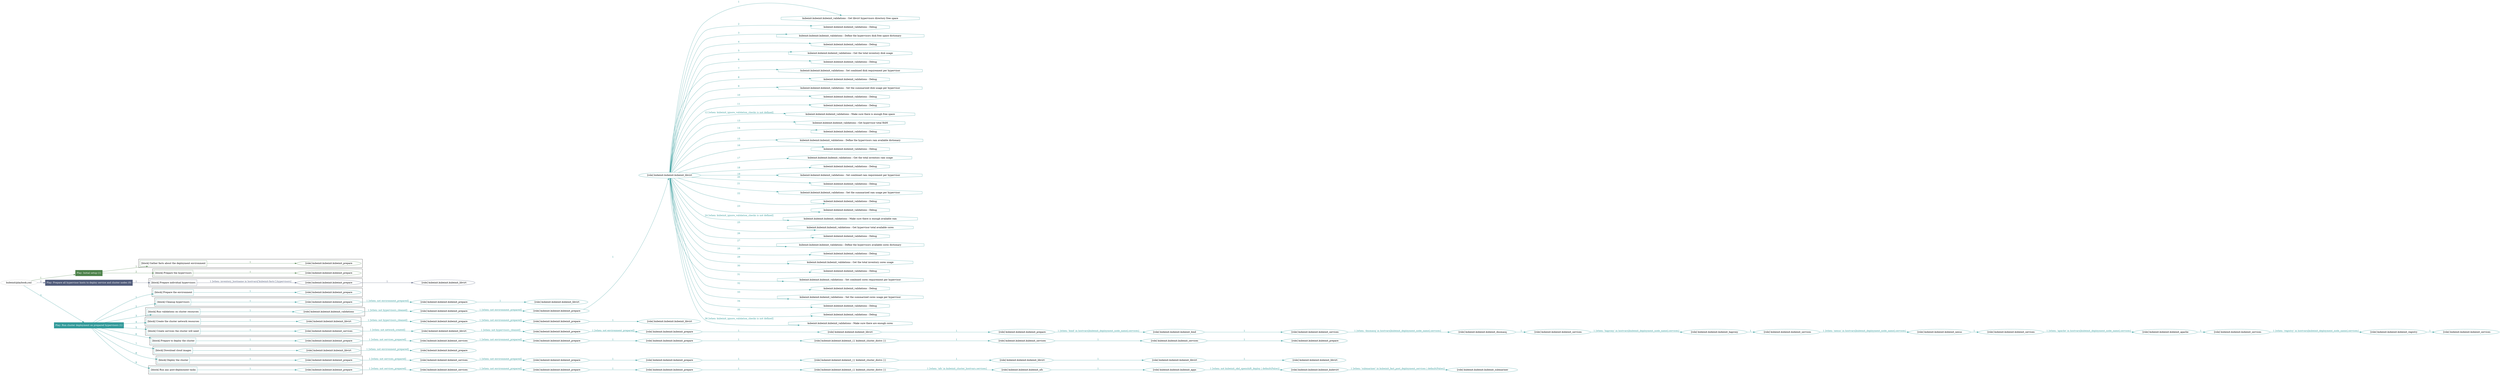 digraph {
	graph [concentrate=true ordering=in rankdir=LR ratio=fill]
	edge [esep=5 sep=10]
	"kubeinit/playbook.yml" [id=root_node style=dotted]
	play_77f5bd05 [label="Play: Initial setup (1)" color="#4d824a" fontcolor="#ffffff" id=play_77f5bd05 shape=box style=filled tooltip=localhost]
	"kubeinit/playbook.yml" -> play_77f5bd05 [label="1 " color="#4d824a" fontcolor="#4d824a" id=edge_f0353975 labeltooltip="1 " tooltip="1 "]
	subgraph "kubeinit.kubeinit.kubeinit_prepare" {
		role_6aea6eba [label="[role] kubeinit.kubeinit.kubeinit_prepare" color="#4d824a" id=role_6aea6eba tooltip="kubeinit.kubeinit.kubeinit_prepare"]
	}
	subgraph "kubeinit.kubeinit.kubeinit_prepare" {
		role_c00b1e5a [label="[role] kubeinit.kubeinit.kubeinit_prepare" color="#4d824a" id=role_c00b1e5a tooltip="kubeinit.kubeinit.kubeinit_prepare"]
	}
	subgraph "Play: Initial setup (1)" {
		play_77f5bd05 -> block_065497d7 [label=1 color="#4d824a" fontcolor="#4d824a" id=edge_07cb1bbf labeltooltip=1 tooltip=1]
		subgraph cluster_block_065497d7 {
			block_065497d7 [label="[block] Gather facts about the deployment environment" color="#4d824a" id=block_065497d7 labeltooltip="Gather facts about the deployment environment" shape=box tooltip="Gather facts about the deployment environment"]
			block_065497d7 -> role_6aea6eba [label="1 " color="#4d824a" fontcolor="#4d824a" id=edge_371a0a28 labeltooltip="1 " tooltip="1 "]
		}
		play_77f5bd05 -> block_846b8a9c [label=2 color="#4d824a" fontcolor="#4d824a" id=edge_04009c69 labeltooltip=2 tooltip=2]
		subgraph cluster_block_846b8a9c {
			block_846b8a9c [label="[block] Prepare the hypervisors" color="#4d824a" id=block_846b8a9c labeltooltip="Prepare the hypervisors" shape=box tooltip="Prepare the hypervisors"]
			block_846b8a9c -> role_c00b1e5a [label="1 " color="#4d824a" fontcolor="#4d824a" id=edge_6fbe90ae labeltooltip="1 " tooltip="1 "]
		}
	}
	play_0a8c2514 [label="Play: Prepare all hypervisor hosts to deploy service and cluster nodes (0)" color="#515c7b" fontcolor="#ffffff" id=play_0a8c2514 shape=box style=filled tooltip="Play: Prepare all hypervisor hosts to deploy service and cluster nodes (0)"]
	"kubeinit/playbook.yml" -> play_0a8c2514 [label="2 " color="#515c7b" fontcolor="#515c7b" id=edge_606328ff labeltooltip="2 " tooltip="2 "]
	subgraph "kubeinit.kubeinit.kubeinit_libvirt" {
		role_225e05bf [label="[role] kubeinit.kubeinit.kubeinit_libvirt" color="#515c7b" id=role_225e05bf tooltip="kubeinit.kubeinit.kubeinit_libvirt"]
	}
	subgraph "kubeinit.kubeinit.kubeinit_prepare" {
		role_60939536 [label="[role] kubeinit.kubeinit.kubeinit_prepare" color="#515c7b" id=role_60939536 tooltip="kubeinit.kubeinit.kubeinit_prepare"]
		role_60939536 -> role_225e05bf [label="1 " color="#515c7b" fontcolor="#515c7b" id=edge_5ce76dcf labeltooltip="1 " tooltip="1 "]
	}
	subgraph "Play: Prepare all hypervisor hosts to deploy service and cluster nodes (0)" {
		play_0a8c2514 -> block_b4f006df [label=1 color="#515c7b" fontcolor="#515c7b" id=edge_7094ac18 labeltooltip=1 tooltip=1]
		subgraph cluster_block_b4f006df {
			block_b4f006df [label="[block] Prepare individual hypervisors" color="#515c7b" id=block_b4f006df labeltooltip="Prepare individual hypervisors" shape=box tooltip="Prepare individual hypervisors"]
			block_b4f006df -> role_60939536 [label="1 [when: inventory_hostname in hostvars['kubeinit-facts'].hypervisors]" color="#515c7b" fontcolor="#515c7b" id=edge_9ee0e72e labeltooltip="1 [when: inventory_hostname in hostvars['kubeinit-facts'].hypervisors]" tooltip="1 [when: inventory_hostname in hostvars['kubeinit-facts'].hypervisors]"]
		}
	}
	play_3ac8636d [label="Play: Run cluster deployment on prepared hypervisors (1)" color="#329a9a" fontcolor="#ffffff" id=play_3ac8636d shape=box style=filled tooltip=localhost]
	"kubeinit/playbook.yml" -> play_3ac8636d [label="3 " color="#329a9a" fontcolor="#329a9a" id=edge_d911972c labeltooltip="3 " tooltip="3 "]
	subgraph "kubeinit.kubeinit.kubeinit_prepare" {
		role_f92de9c8 [label="[role] kubeinit.kubeinit.kubeinit_prepare" color="#329a9a" id=role_f92de9c8 tooltip="kubeinit.kubeinit.kubeinit_prepare"]
	}
	subgraph "kubeinit.kubeinit.kubeinit_libvirt" {
		role_e15fa53b [label="[role] kubeinit.kubeinit.kubeinit_libvirt" color="#329a9a" id=role_e15fa53b tooltip="kubeinit.kubeinit.kubeinit_libvirt"]
	}
	subgraph "kubeinit.kubeinit.kubeinit_prepare" {
		role_bd14774e [label="[role] kubeinit.kubeinit.kubeinit_prepare" color="#329a9a" id=role_bd14774e tooltip="kubeinit.kubeinit.kubeinit_prepare"]
		role_bd14774e -> role_e15fa53b [label="1 " color="#329a9a" fontcolor="#329a9a" id=edge_2f6f5647 labeltooltip="1 " tooltip="1 "]
	}
	subgraph "kubeinit.kubeinit.kubeinit_prepare" {
		role_f20a8e33 [label="[role] kubeinit.kubeinit.kubeinit_prepare" color="#329a9a" id=role_f20a8e33 tooltip="kubeinit.kubeinit.kubeinit_prepare"]
		role_f20a8e33 -> role_bd14774e [label="1 [when: not environment_prepared]" color="#329a9a" fontcolor="#329a9a" id=edge_73793b00 labeltooltip="1 [when: not environment_prepared]" tooltip="1 [when: not environment_prepared]"]
	}
	subgraph "kubeinit.kubeinit.kubeinit_libvirt" {
		role_9cd255d9 [label="[role] kubeinit.kubeinit.kubeinit_libvirt" color="#329a9a" id=role_9cd255d9 tooltip="kubeinit.kubeinit.kubeinit_libvirt"]
		task_e25e20b8 [label="kubeinit.kubeinit.kubeinit_validations : Get libvirt hypervisors directory free space" color="#329a9a" id=task_e25e20b8 shape=octagon tooltip="kubeinit.kubeinit.kubeinit_validations : Get libvirt hypervisors directory free space"]
		role_9cd255d9 -> task_e25e20b8 [label="1 " color="#329a9a" fontcolor="#329a9a" id=edge_ab84d763 labeltooltip="1 " tooltip="1 "]
		task_4521edf7 [label="kubeinit.kubeinit.kubeinit_validations : Debug" color="#329a9a" id=task_4521edf7 shape=octagon tooltip="kubeinit.kubeinit.kubeinit_validations : Debug"]
		role_9cd255d9 -> task_4521edf7 [label="2 " color="#329a9a" fontcolor="#329a9a" id=edge_91f6b0bc labeltooltip="2 " tooltip="2 "]
		task_ae8362e7 [label="kubeinit.kubeinit.kubeinit_validations : Define the hypervisors disk free space dictionary" color="#329a9a" id=task_ae8362e7 shape=octagon tooltip="kubeinit.kubeinit.kubeinit_validations : Define the hypervisors disk free space dictionary"]
		role_9cd255d9 -> task_ae8362e7 [label="3 " color="#329a9a" fontcolor="#329a9a" id=edge_e28f193e labeltooltip="3 " tooltip="3 "]
		task_a0ddb83f [label="kubeinit.kubeinit.kubeinit_validations : Debug" color="#329a9a" id=task_a0ddb83f shape=octagon tooltip="kubeinit.kubeinit.kubeinit_validations : Debug"]
		role_9cd255d9 -> task_a0ddb83f [label="4 " color="#329a9a" fontcolor="#329a9a" id=edge_87a280ad labeltooltip="4 " tooltip="4 "]
		task_092e6244 [label="kubeinit.kubeinit.kubeinit_validations : Get the total inventory disk usage" color="#329a9a" id=task_092e6244 shape=octagon tooltip="kubeinit.kubeinit.kubeinit_validations : Get the total inventory disk usage"]
		role_9cd255d9 -> task_092e6244 [label="5 " color="#329a9a" fontcolor="#329a9a" id=edge_7aaa7d68 labeltooltip="5 " tooltip="5 "]
		task_ddce32d9 [label="kubeinit.kubeinit.kubeinit_validations : Debug" color="#329a9a" id=task_ddce32d9 shape=octagon tooltip="kubeinit.kubeinit.kubeinit_validations : Debug"]
		role_9cd255d9 -> task_ddce32d9 [label="6 " color="#329a9a" fontcolor="#329a9a" id=edge_c769b44c labeltooltip="6 " tooltip="6 "]
		task_23c9ad0a [label="kubeinit.kubeinit.kubeinit_validations : Set combined disk requirement per hypervisor" color="#329a9a" id=task_23c9ad0a shape=octagon tooltip="kubeinit.kubeinit.kubeinit_validations : Set combined disk requirement per hypervisor"]
		role_9cd255d9 -> task_23c9ad0a [label="7 " color="#329a9a" fontcolor="#329a9a" id=edge_092dc824 labeltooltip="7 " tooltip="7 "]
		task_e60bbcb4 [label="kubeinit.kubeinit.kubeinit_validations : Debug" color="#329a9a" id=task_e60bbcb4 shape=octagon tooltip="kubeinit.kubeinit.kubeinit_validations : Debug"]
		role_9cd255d9 -> task_e60bbcb4 [label="8 " color="#329a9a" fontcolor="#329a9a" id=edge_82dee23b labeltooltip="8 " tooltip="8 "]
		task_57f70cdd [label="kubeinit.kubeinit.kubeinit_validations : Set the summarized disk usage per hypervisor" color="#329a9a" id=task_57f70cdd shape=octagon tooltip="kubeinit.kubeinit.kubeinit_validations : Set the summarized disk usage per hypervisor"]
		role_9cd255d9 -> task_57f70cdd [label="9 " color="#329a9a" fontcolor="#329a9a" id=edge_bcef562f labeltooltip="9 " tooltip="9 "]
		task_2b304df2 [label="kubeinit.kubeinit.kubeinit_validations : Debug" color="#329a9a" id=task_2b304df2 shape=octagon tooltip="kubeinit.kubeinit.kubeinit_validations : Debug"]
		role_9cd255d9 -> task_2b304df2 [label="10 " color="#329a9a" fontcolor="#329a9a" id=edge_b196e59d labeltooltip="10 " tooltip="10 "]
		task_7768b9d7 [label="kubeinit.kubeinit.kubeinit_validations : Debug" color="#329a9a" id=task_7768b9d7 shape=octagon tooltip="kubeinit.kubeinit.kubeinit_validations : Debug"]
		role_9cd255d9 -> task_7768b9d7 [label="11 " color="#329a9a" fontcolor="#329a9a" id=edge_0f963a73 labeltooltip="11 " tooltip="11 "]
		task_85d2e480 [label="kubeinit.kubeinit.kubeinit_validations : Make sure there is enough free space" color="#329a9a" id=task_85d2e480 shape=octagon tooltip="kubeinit.kubeinit.kubeinit_validations : Make sure there is enough free space"]
		role_9cd255d9 -> task_85d2e480 [label="12 [when: kubeinit_ignore_validation_checks is not defined]" color="#329a9a" fontcolor="#329a9a" id=edge_db9ba904 labeltooltip="12 [when: kubeinit_ignore_validation_checks is not defined]" tooltip="12 [when: kubeinit_ignore_validation_checks is not defined]"]
		task_28585a56 [label="kubeinit.kubeinit.kubeinit_validations : Get hypervisor total RAM" color="#329a9a" id=task_28585a56 shape=octagon tooltip="kubeinit.kubeinit.kubeinit_validations : Get hypervisor total RAM"]
		role_9cd255d9 -> task_28585a56 [label="13 " color="#329a9a" fontcolor="#329a9a" id=edge_b5d6a6e2 labeltooltip="13 " tooltip="13 "]
		task_c5b93e7f [label="kubeinit.kubeinit.kubeinit_validations : Debug" color="#329a9a" id=task_c5b93e7f shape=octagon tooltip="kubeinit.kubeinit.kubeinit_validations : Debug"]
		role_9cd255d9 -> task_c5b93e7f [label="14 " color="#329a9a" fontcolor="#329a9a" id=edge_33e6cb7d labeltooltip="14 " tooltip="14 "]
		task_b16a2bb5 [label="kubeinit.kubeinit.kubeinit_validations : Define the hypervisors ram available dictionary" color="#329a9a" id=task_b16a2bb5 shape=octagon tooltip="kubeinit.kubeinit.kubeinit_validations : Define the hypervisors ram available dictionary"]
		role_9cd255d9 -> task_b16a2bb5 [label="15 " color="#329a9a" fontcolor="#329a9a" id=edge_9655011e labeltooltip="15 " tooltip="15 "]
		task_838dafd1 [label="kubeinit.kubeinit.kubeinit_validations : Debug" color="#329a9a" id=task_838dafd1 shape=octagon tooltip="kubeinit.kubeinit.kubeinit_validations : Debug"]
		role_9cd255d9 -> task_838dafd1 [label="16 " color="#329a9a" fontcolor="#329a9a" id=edge_cdf66e5d labeltooltip="16 " tooltip="16 "]
		task_efa72e21 [label="kubeinit.kubeinit.kubeinit_validations : Get the total inventory ram usage" color="#329a9a" id=task_efa72e21 shape=octagon tooltip="kubeinit.kubeinit.kubeinit_validations : Get the total inventory ram usage"]
		role_9cd255d9 -> task_efa72e21 [label="17 " color="#329a9a" fontcolor="#329a9a" id=edge_b64243cb labeltooltip="17 " tooltip="17 "]
		task_aa01be96 [label="kubeinit.kubeinit.kubeinit_validations : Debug" color="#329a9a" id=task_aa01be96 shape=octagon tooltip="kubeinit.kubeinit.kubeinit_validations : Debug"]
		role_9cd255d9 -> task_aa01be96 [label="18 " color="#329a9a" fontcolor="#329a9a" id=edge_53fa7c35 labeltooltip="18 " tooltip="18 "]
		task_213f9871 [label="kubeinit.kubeinit.kubeinit_validations : Set combined ram requirement per hypervisor" color="#329a9a" id=task_213f9871 shape=octagon tooltip="kubeinit.kubeinit.kubeinit_validations : Set combined ram requirement per hypervisor"]
		role_9cd255d9 -> task_213f9871 [label="19 " color="#329a9a" fontcolor="#329a9a" id=edge_a0a062a0 labeltooltip="19 " tooltip="19 "]
		task_39f8b195 [label="kubeinit.kubeinit.kubeinit_validations : Debug" color="#329a9a" id=task_39f8b195 shape=octagon tooltip="kubeinit.kubeinit.kubeinit_validations : Debug"]
		role_9cd255d9 -> task_39f8b195 [label="20 " color="#329a9a" fontcolor="#329a9a" id=edge_5c0371af labeltooltip="20 " tooltip="20 "]
		task_41fc552c [label="kubeinit.kubeinit.kubeinit_validations : Set the summarized ram usage per hypervisor" color="#329a9a" id=task_41fc552c shape=octagon tooltip="kubeinit.kubeinit.kubeinit_validations : Set the summarized ram usage per hypervisor"]
		role_9cd255d9 -> task_41fc552c [label="21 " color="#329a9a" fontcolor="#329a9a" id=edge_f369a824 labeltooltip="21 " tooltip="21 "]
		task_786eec83 [label="kubeinit.kubeinit.kubeinit_validations : Debug" color="#329a9a" id=task_786eec83 shape=octagon tooltip="kubeinit.kubeinit.kubeinit_validations : Debug"]
		role_9cd255d9 -> task_786eec83 [label="22 " color="#329a9a" fontcolor="#329a9a" id=edge_150df9ef labeltooltip="22 " tooltip="22 "]
		task_5c9b482a [label="kubeinit.kubeinit.kubeinit_validations : Debug" color="#329a9a" id=task_5c9b482a shape=octagon tooltip="kubeinit.kubeinit.kubeinit_validations : Debug"]
		role_9cd255d9 -> task_5c9b482a [label="23 " color="#329a9a" fontcolor="#329a9a" id=edge_38f532d8 labeltooltip="23 " tooltip="23 "]
		task_ae5a1747 [label="kubeinit.kubeinit.kubeinit_validations : Make sure there is enough available ram" color="#329a9a" id=task_ae5a1747 shape=octagon tooltip="kubeinit.kubeinit.kubeinit_validations : Make sure there is enough available ram"]
		role_9cd255d9 -> task_ae5a1747 [label="24 [when: kubeinit_ignore_validation_checks is not defined]" color="#329a9a" fontcolor="#329a9a" id=edge_f8445ae2 labeltooltip="24 [when: kubeinit_ignore_validation_checks is not defined]" tooltip="24 [when: kubeinit_ignore_validation_checks is not defined]"]
		task_760c8f64 [label="kubeinit.kubeinit.kubeinit_validations : Get hypervisor total available cores" color="#329a9a" id=task_760c8f64 shape=octagon tooltip="kubeinit.kubeinit.kubeinit_validations : Get hypervisor total available cores"]
		role_9cd255d9 -> task_760c8f64 [label="25 " color="#329a9a" fontcolor="#329a9a" id=edge_45cc161f labeltooltip="25 " tooltip="25 "]
		task_1c6001db [label="kubeinit.kubeinit.kubeinit_validations : Debug" color="#329a9a" id=task_1c6001db shape=octagon tooltip="kubeinit.kubeinit.kubeinit_validations : Debug"]
		role_9cd255d9 -> task_1c6001db [label="26 " color="#329a9a" fontcolor="#329a9a" id=edge_949a20d9 labeltooltip="26 " tooltip="26 "]
		task_07c99763 [label="kubeinit.kubeinit.kubeinit_validations : Define the hypervisors available cores dictionary" color="#329a9a" id=task_07c99763 shape=octagon tooltip="kubeinit.kubeinit.kubeinit_validations : Define the hypervisors available cores dictionary"]
		role_9cd255d9 -> task_07c99763 [label="27 " color="#329a9a" fontcolor="#329a9a" id=edge_c129e30a labeltooltip="27 " tooltip="27 "]
		task_297b19f3 [label="kubeinit.kubeinit.kubeinit_validations : Debug" color="#329a9a" id=task_297b19f3 shape=octagon tooltip="kubeinit.kubeinit.kubeinit_validations : Debug"]
		role_9cd255d9 -> task_297b19f3 [label="28 " color="#329a9a" fontcolor="#329a9a" id=edge_8bfcc653 labeltooltip="28 " tooltip="28 "]
		task_4ad7e652 [label="kubeinit.kubeinit.kubeinit_validations : Get the total inventory cores usage" color="#329a9a" id=task_4ad7e652 shape=octagon tooltip="kubeinit.kubeinit.kubeinit_validations : Get the total inventory cores usage"]
		role_9cd255d9 -> task_4ad7e652 [label="29 " color="#329a9a" fontcolor="#329a9a" id=edge_a7c5ae83 labeltooltip="29 " tooltip="29 "]
		task_bd7bfb20 [label="kubeinit.kubeinit.kubeinit_validations : Debug" color="#329a9a" id=task_bd7bfb20 shape=octagon tooltip="kubeinit.kubeinit.kubeinit_validations : Debug"]
		role_9cd255d9 -> task_bd7bfb20 [label="30 " color="#329a9a" fontcolor="#329a9a" id=edge_06c96a32 labeltooltip="30 " tooltip="30 "]
		task_99270ec7 [label="kubeinit.kubeinit.kubeinit_validations : Set combined cores requirement per hypervisor" color="#329a9a" id=task_99270ec7 shape=octagon tooltip="kubeinit.kubeinit.kubeinit_validations : Set combined cores requirement per hypervisor"]
		role_9cd255d9 -> task_99270ec7 [label="31 " color="#329a9a" fontcolor="#329a9a" id=edge_0142473d labeltooltip="31 " tooltip="31 "]
		task_1ae57bc3 [label="kubeinit.kubeinit.kubeinit_validations : Debug" color="#329a9a" id=task_1ae57bc3 shape=octagon tooltip="kubeinit.kubeinit.kubeinit_validations : Debug"]
		role_9cd255d9 -> task_1ae57bc3 [label="32 " color="#329a9a" fontcolor="#329a9a" id=edge_a1cf41c8 labeltooltip="32 " tooltip="32 "]
		task_cfb1daf8 [label="kubeinit.kubeinit.kubeinit_validations : Set the summarized cores usage per hypervisor" color="#329a9a" id=task_cfb1daf8 shape=octagon tooltip="kubeinit.kubeinit.kubeinit_validations : Set the summarized cores usage per hypervisor"]
		role_9cd255d9 -> task_cfb1daf8 [label="33 " color="#329a9a" fontcolor="#329a9a" id=edge_264c435c labeltooltip="33 " tooltip="33 "]
		task_c3bdcb60 [label="kubeinit.kubeinit.kubeinit_validations : Debug" color="#329a9a" id=task_c3bdcb60 shape=octagon tooltip="kubeinit.kubeinit.kubeinit_validations : Debug"]
		role_9cd255d9 -> task_c3bdcb60 [label="34 " color="#329a9a" fontcolor="#329a9a" id=edge_dc837090 labeltooltip="34 " tooltip="34 "]
		task_433179d6 [label="kubeinit.kubeinit.kubeinit_validations : Debug" color="#329a9a" id=task_433179d6 shape=octagon tooltip="kubeinit.kubeinit.kubeinit_validations : Debug"]
		role_9cd255d9 -> task_433179d6 [label="35 " color="#329a9a" fontcolor="#329a9a" id=edge_2b4c967d labeltooltip="35 " tooltip="35 "]
		task_15026e10 [label="kubeinit.kubeinit.kubeinit_validations : Make sure there are enough cores" color="#329a9a" id=task_15026e10 shape=octagon tooltip="kubeinit.kubeinit.kubeinit_validations : Make sure there are enough cores"]
		role_9cd255d9 -> task_15026e10 [label="36 [when: kubeinit_ignore_validation_checks is not defined]" color="#329a9a" fontcolor="#329a9a" id=edge_13c64787 labeltooltip="36 [when: kubeinit_ignore_validation_checks is not defined]" tooltip="36 [when: kubeinit_ignore_validation_checks is not defined]"]
	}
	subgraph "kubeinit.kubeinit.kubeinit_prepare" {
		role_fcb86f47 [label="[role] kubeinit.kubeinit.kubeinit_prepare" color="#329a9a" id=role_fcb86f47 tooltip="kubeinit.kubeinit.kubeinit_prepare"]
		role_fcb86f47 -> role_9cd255d9 [label="1 " color="#329a9a" fontcolor="#329a9a" id=edge_ed9c7dc7 labeltooltip="1 " tooltip="1 "]
	}
	subgraph "kubeinit.kubeinit.kubeinit_prepare" {
		role_bbca1bb7 [label="[role] kubeinit.kubeinit.kubeinit_prepare" color="#329a9a" id=role_bbca1bb7 tooltip="kubeinit.kubeinit.kubeinit_prepare"]
		role_bbca1bb7 -> role_fcb86f47 [label="1 [when: not environment_prepared]" color="#329a9a" fontcolor="#329a9a" id=edge_d4bc115b labeltooltip="1 [when: not environment_prepared]" tooltip="1 [when: not environment_prepared]"]
	}
	subgraph "kubeinit.kubeinit.kubeinit_validations" {
		role_3ce8d6e3 [label="[role] kubeinit.kubeinit.kubeinit_validations" color="#329a9a" id=role_3ce8d6e3 tooltip="kubeinit.kubeinit.kubeinit_validations"]
		role_3ce8d6e3 -> role_bbca1bb7 [label="1 [when: not hypervisors_cleaned]" color="#329a9a" fontcolor="#329a9a" id=edge_cab347d4 labeltooltip="1 [when: not hypervisors_cleaned]" tooltip="1 [when: not hypervisors_cleaned]"]
	}
	subgraph "kubeinit.kubeinit.kubeinit_libvirt" {
		role_a1667194 [label="[role] kubeinit.kubeinit.kubeinit_libvirt" color="#329a9a" id=role_a1667194 tooltip="kubeinit.kubeinit.kubeinit_libvirt"]
	}
	subgraph "kubeinit.kubeinit.kubeinit_prepare" {
		role_711fb959 [label="[role] kubeinit.kubeinit.kubeinit_prepare" color="#329a9a" id=role_711fb959 tooltip="kubeinit.kubeinit.kubeinit_prepare"]
		role_711fb959 -> role_a1667194 [label="1 " color="#329a9a" fontcolor="#329a9a" id=edge_1d2a5e41 labeltooltip="1 " tooltip="1 "]
	}
	subgraph "kubeinit.kubeinit.kubeinit_prepare" {
		role_a312478f [label="[role] kubeinit.kubeinit.kubeinit_prepare" color="#329a9a" id=role_a312478f tooltip="kubeinit.kubeinit.kubeinit_prepare"]
		role_a312478f -> role_711fb959 [label="1 [when: not environment_prepared]" color="#329a9a" fontcolor="#329a9a" id=edge_7eccf808 labeltooltip="1 [when: not environment_prepared]" tooltip="1 [when: not environment_prepared]"]
	}
	subgraph "kubeinit.kubeinit.kubeinit_libvirt" {
		role_9bc11f8c [label="[role] kubeinit.kubeinit.kubeinit_libvirt" color="#329a9a" id=role_9bc11f8c tooltip="kubeinit.kubeinit.kubeinit_libvirt"]
		role_9bc11f8c -> role_a312478f [label="1 [when: not hypervisors_cleaned]" color="#329a9a" fontcolor="#329a9a" id=edge_a2858918 labeltooltip="1 [when: not hypervisors_cleaned]" tooltip="1 [when: not hypervisors_cleaned]"]
	}
	subgraph "kubeinit.kubeinit.kubeinit_services" {
		role_b16b1509 [label="[role] kubeinit.kubeinit.kubeinit_services" color="#329a9a" id=role_b16b1509 tooltip="kubeinit.kubeinit.kubeinit_services"]
	}
	subgraph "kubeinit.kubeinit.kubeinit_registry" {
		role_9f85e6d8 [label="[role] kubeinit.kubeinit.kubeinit_registry" color="#329a9a" id=role_9f85e6d8 tooltip="kubeinit.kubeinit.kubeinit_registry"]
		role_9f85e6d8 -> role_b16b1509 [label="1 " color="#329a9a" fontcolor="#329a9a" id=edge_a74864bc labeltooltip="1 " tooltip="1 "]
	}
	subgraph "kubeinit.kubeinit.kubeinit_services" {
		role_cc223de2 [label="[role] kubeinit.kubeinit.kubeinit_services" color="#329a9a" id=role_cc223de2 tooltip="kubeinit.kubeinit.kubeinit_services"]
		role_cc223de2 -> role_9f85e6d8 [label="1 [when: 'registry' in hostvars[kubeinit_deployment_node_name].services]" color="#329a9a" fontcolor="#329a9a" id=edge_367c4d85 labeltooltip="1 [when: 'registry' in hostvars[kubeinit_deployment_node_name].services]" tooltip="1 [when: 'registry' in hostvars[kubeinit_deployment_node_name].services]"]
	}
	subgraph "kubeinit.kubeinit.kubeinit_apache" {
		role_4c4004c8 [label="[role] kubeinit.kubeinit.kubeinit_apache" color="#329a9a" id=role_4c4004c8 tooltip="kubeinit.kubeinit.kubeinit_apache"]
		role_4c4004c8 -> role_cc223de2 [label="1 " color="#329a9a" fontcolor="#329a9a" id=edge_9b539a78 labeltooltip="1 " tooltip="1 "]
	}
	subgraph "kubeinit.kubeinit.kubeinit_services" {
		role_7b1b1806 [label="[role] kubeinit.kubeinit.kubeinit_services" color="#329a9a" id=role_7b1b1806 tooltip="kubeinit.kubeinit.kubeinit_services"]
		role_7b1b1806 -> role_4c4004c8 [label="1 [when: 'apache' in hostvars[kubeinit_deployment_node_name].services]" color="#329a9a" fontcolor="#329a9a" id=edge_a5e4d0d0 labeltooltip="1 [when: 'apache' in hostvars[kubeinit_deployment_node_name].services]" tooltip="1 [when: 'apache' in hostvars[kubeinit_deployment_node_name].services]"]
	}
	subgraph "kubeinit.kubeinit.kubeinit_nexus" {
		role_96a3bd99 [label="[role] kubeinit.kubeinit.kubeinit_nexus" color="#329a9a" id=role_96a3bd99 tooltip="kubeinit.kubeinit.kubeinit_nexus"]
		role_96a3bd99 -> role_7b1b1806 [label="1 " color="#329a9a" fontcolor="#329a9a" id=edge_ef97f18b labeltooltip="1 " tooltip="1 "]
	}
	subgraph "kubeinit.kubeinit.kubeinit_services" {
		role_d1a63a39 [label="[role] kubeinit.kubeinit.kubeinit_services" color="#329a9a" id=role_d1a63a39 tooltip="kubeinit.kubeinit.kubeinit_services"]
		role_d1a63a39 -> role_96a3bd99 [label="1 [when: 'nexus' in hostvars[kubeinit_deployment_node_name].services]" color="#329a9a" fontcolor="#329a9a" id=edge_7e610132 labeltooltip="1 [when: 'nexus' in hostvars[kubeinit_deployment_node_name].services]" tooltip="1 [when: 'nexus' in hostvars[kubeinit_deployment_node_name].services]"]
	}
	subgraph "kubeinit.kubeinit.kubeinit_haproxy" {
		role_2954ae79 [label="[role] kubeinit.kubeinit.kubeinit_haproxy" color="#329a9a" id=role_2954ae79 tooltip="kubeinit.kubeinit.kubeinit_haproxy"]
		role_2954ae79 -> role_d1a63a39 [label="1 " color="#329a9a" fontcolor="#329a9a" id=edge_9f9e702b labeltooltip="1 " tooltip="1 "]
	}
	subgraph "kubeinit.kubeinit.kubeinit_services" {
		role_502ee76d [label="[role] kubeinit.kubeinit.kubeinit_services" color="#329a9a" id=role_502ee76d tooltip="kubeinit.kubeinit.kubeinit_services"]
		role_502ee76d -> role_2954ae79 [label="1 [when: 'haproxy' in hostvars[kubeinit_deployment_node_name].services]" color="#329a9a" fontcolor="#329a9a" id=edge_7dad726b labeltooltip="1 [when: 'haproxy' in hostvars[kubeinit_deployment_node_name].services]" tooltip="1 [when: 'haproxy' in hostvars[kubeinit_deployment_node_name].services]"]
	}
	subgraph "kubeinit.kubeinit.kubeinit_dnsmasq" {
		role_355464f1 [label="[role] kubeinit.kubeinit.kubeinit_dnsmasq" color="#329a9a" id=role_355464f1 tooltip="kubeinit.kubeinit.kubeinit_dnsmasq"]
		role_355464f1 -> role_502ee76d [label="1 " color="#329a9a" fontcolor="#329a9a" id=edge_0fa0221c labeltooltip="1 " tooltip="1 "]
	}
	subgraph "kubeinit.kubeinit.kubeinit_services" {
		role_cc1224df [label="[role] kubeinit.kubeinit.kubeinit_services" color="#329a9a" id=role_cc1224df tooltip="kubeinit.kubeinit.kubeinit_services"]
		role_cc1224df -> role_355464f1 [label="1 [when: 'dnsmasq' in hostvars[kubeinit_deployment_node_name].services]" color="#329a9a" fontcolor="#329a9a" id=edge_452d9ee4 labeltooltip="1 [when: 'dnsmasq' in hostvars[kubeinit_deployment_node_name].services]" tooltip="1 [when: 'dnsmasq' in hostvars[kubeinit_deployment_node_name].services]"]
	}
	subgraph "kubeinit.kubeinit.kubeinit_bind" {
		role_4ae71973 [label="[role] kubeinit.kubeinit.kubeinit_bind" color="#329a9a" id=role_4ae71973 tooltip="kubeinit.kubeinit.kubeinit_bind"]
		role_4ae71973 -> role_cc1224df [label="1 " color="#329a9a" fontcolor="#329a9a" id=edge_65ca7b98 labeltooltip="1 " tooltip="1 "]
	}
	subgraph "kubeinit.kubeinit.kubeinit_prepare" {
		role_a19310f6 [label="[role] kubeinit.kubeinit.kubeinit_prepare" color="#329a9a" id=role_a19310f6 tooltip="kubeinit.kubeinit.kubeinit_prepare"]
		role_a19310f6 -> role_4ae71973 [label="1 [when: 'bind' in hostvars[kubeinit_deployment_node_name].services]" color="#329a9a" fontcolor="#329a9a" id=edge_2c714fac labeltooltip="1 [when: 'bind' in hostvars[kubeinit_deployment_node_name].services]" tooltip="1 [when: 'bind' in hostvars[kubeinit_deployment_node_name].services]"]
	}
	subgraph "kubeinit.kubeinit.kubeinit_libvirt" {
		role_04ce3898 [label="[role] kubeinit.kubeinit.kubeinit_libvirt" color="#329a9a" id=role_04ce3898 tooltip="kubeinit.kubeinit.kubeinit_libvirt"]
		role_04ce3898 -> role_a19310f6 [label="1 " color="#329a9a" fontcolor="#329a9a" id=edge_ad8949e4 labeltooltip="1 " tooltip="1 "]
	}
	subgraph "kubeinit.kubeinit.kubeinit_prepare" {
		role_fc7ed581 [label="[role] kubeinit.kubeinit.kubeinit_prepare" color="#329a9a" id=role_fc7ed581 tooltip="kubeinit.kubeinit.kubeinit_prepare"]
		role_fc7ed581 -> role_04ce3898 [label="1 " color="#329a9a" fontcolor="#329a9a" id=edge_25b13b5c labeltooltip="1 " tooltip="1 "]
	}
	subgraph "kubeinit.kubeinit.kubeinit_prepare" {
		role_fa6cf21b [label="[role] kubeinit.kubeinit.kubeinit_prepare" color="#329a9a" id=role_fa6cf21b tooltip="kubeinit.kubeinit.kubeinit_prepare"]
		role_fa6cf21b -> role_fc7ed581 [label="1 [when: not environment_prepared]" color="#329a9a" fontcolor="#329a9a" id=edge_69b8699c labeltooltip="1 [when: not environment_prepared]" tooltip="1 [when: not environment_prepared]"]
	}
	subgraph "kubeinit.kubeinit.kubeinit_libvirt" {
		role_8702f790 [label="[role] kubeinit.kubeinit.kubeinit_libvirt" color="#329a9a" id=role_8702f790 tooltip="kubeinit.kubeinit.kubeinit_libvirt"]
		role_8702f790 -> role_fa6cf21b [label="1 [when: not hypervisors_cleaned]" color="#329a9a" fontcolor="#329a9a" id=edge_a8aa1d9a labeltooltip="1 [when: not hypervisors_cleaned]" tooltip="1 [when: not hypervisors_cleaned]"]
	}
	subgraph "kubeinit.kubeinit.kubeinit_services" {
		role_26f1ebff [label="[role] kubeinit.kubeinit.kubeinit_services" color="#329a9a" id=role_26f1ebff tooltip="kubeinit.kubeinit.kubeinit_services"]
		role_26f1ebff -> role_8702f790 [label="1 [when: not network_created]" color="#329a9a" fontcolor="#329a9a" id=edge_c8ddce6f labeltooltip="1 [when: not network_created]" tooltip="1 [when: not network_created]"]
	}
	subgraph "kubeinit.kubeinit.kubeinit_prepare" {
		role_1d37ba21 [label="[role] kubeinit.kubeinit.kubeinit_prepare" color="#329a9a" id=role_1d37ba21 tooltip="kubeinit.kubeinit.kubeinit_prepare"]
	}
	subgraph "kubeinit.kubeinit.kubeinit_services" {
		role_31b3b4aa [label="[role] kubeinit.kubeinit.kubeinit_services" color="#329a9a" id=role_31b3b4aa tooltip="kubeinit.kubeinit.kubeinit_services"]
		role_31b3b4aa -> role_1d37ba21 [label="1 " color="#329a9a" fontcolor="#329a9a" id=edge_4976e0c3 labeltooltip="1 " tooltip="1 "]
	}
	subgraph "kubeinit.kubeinit.kubeinit_services" {
		role_da79bbdc [label="[role] kubeinit.kubeinit.kubeinit_services" color="#329a9a" id=role_da79bbdc tooltip="kubeinit.kubeinit.kubeinit_services"]
		role_da79bbdc -> role_31b3b4aa [label="1 " color="#329a9a" fontcolor="#329a9a" id=edge_3eddddb4 labeltooltip="1 " tooltip="1 "]
	}
	subgraph "kubeinit.kubeinit.kubeinit_{{ kubeinit_cluster_distro }}" {
		role_127a91ff [label="[role] kubeinit.kubeinit.kubeinit_{{ kubeinit_cluster_distro }}" color="#329a9a" id=role_127a91ff tooltip="kubeinit.kubeinit.kubeinit_{{ kubeinit_cluster_distro }}"]
		role_127a91ff -> role_da79bbdc [label="1 " color="#329a9a" fontcolor="#329a9a" id=edge_7849f8c8 labeltooltip="1 " tooltip="1 "]
	}
	subgraph "kubeinit.kubeinit.kubeinit_prepare" {
		role_566d330d [label="[role] kubeinit.kubeinit.kubeinit_prepare" color="#329a9a" id=role_566d330d tooltip="kubeinit.kubeinit.kubeinit_prepare"]
		role_566d330d -> role_127a91ff [label="1 " color="#329a9a" fontcolor="#329a9a" id=edge_61c5c379 labeltooltip="1 " tooltip="1 "]
	}
	subgraph "kubeinit.kubeinit.kubeinit_prepare" {
		role_5c27b6a9 [label="[role] kubeinit.kubeinit.kubeinit_prepare" color="#329a9a" id=role_5c27b6a9 tooltip="kubeinit.kubeinit.kubeinit_prepare"]
		role_5c27b6a9 -> role_566d330d [label="1 " color="#329a9a" fontcolor="#329a9a" id=edge_5df702f4 labeltooltip="1 " tooltip="1 "]
	}
	subgraph "kubeinit.kubeinit.kubeinit_services" {
		role_4cbb8097 [label="[role] kubeinit.kubeinit.kubeinit_services" color="#329a9a" id=role_4cbb8097 tooltip="kubeinit.kubeinit.kubeinit_services"]
		role_4cbb8097 -> role_5c27b6a9 [label="1 [when: not environment_prepared]" color="#329a9a" fontcolor="#329a9a" id=edge_5cade85c labeltooltip="1 [when: not environment_prepared]" tooltip="1 [when: not environment_prepared]"]
	}
	subgraph "kubeinit.kubeinit.kubeinit_prepare" {
		role_1ccda2fc [label="[role] kubeinit.kubeinit.kubeinit_prepare" color="#329a9a" id=role_1ccda2fc tooltip="kubeinit.kubeinit.kubeinit_prepare"]
		role_1ccda2fc -> role_4cbb8097 [label="1 [when: not services_prepared]" color="#329a9a" fontcolor="#329a9a" id=edge_11574daf labeltooltip="1 [when: not services_prepared]" tooltip="1 [when: not services_prepared]"]
	}
	subgraph "kubeinit.kubeinit.kubeinit_prepare" {
		role_57ab4c4b [label="[role] kubeinit.kubeinit.kubeinit_prepare" color="#329a9a" id=role_57ab4c4b tooltip="kubeinit.kubeinit.kubeinit_prepare"]
	}
	subgraph "kubeinit.kubeinit.kubeinit_libvirt" {
		role_92ccfb9b [label="[role] kubeinit.kubeinit.kubeinit_libvirt" color="#329a9a" id=role_92ccfb9b tooltip="kubeinit.kubeinit.kubeinit_libvirt"]
		role_92ccfb9b -> role_57ab4c4b [label="1 [when: not environment_prepared]" color="#329a9a" fontcolor="#329a9a" id=edge_231ac59f labeltooltip="1 [when: not environment_prepared]" tooltip="1 [when: not environment_prepared]"]
	}
	subgraph "kubeinit.kubeinit.kubeinit_libvirt" {
		role_237fa68b [label="[role] kubeinit.kubeinit.kubeinit_libvirt" color="#329a9a" id=role_237fa68b tooltip="kubeinit.kubeinit.kubeinit_libvirt"]
	}
	subgraph "kubeinit.kubeinit.kubeinit_libvirt" {
		role_b3a75d2c [label="[role] kubeinit.kubeinit.kubeinit_libvirt" color="#329a9a" id=role_b3a75d2c tooltip="kubeinit.kubeinit.kubeinit_libvirt"]
		role_b3a75d2c -> role_237fa68b [label="1 " color="#329a9a" fontcolor="#329a9a" id=edge_72ca3029 labeltooltip="1 " tooltip="1 "]
	}
	subgraph "kubeinit.kubeinit.kubeinit_libvirt" {
		role_b9bcdd45 [label="[role] kubeinit.kubeinit.kubeinit_libvirt" color="#329a9a" id=role_b9bcdd45 tooltip="kubeinit.kubeinit.kubeinit_libvirt"]
		role_b9bcdd45 -> role_b3a75d2c [label="1 " color="#329a9a" fontcolor="#329a9a" id=edge_39009d58 labeltooltip="1 " tooltip="1 "]
	}
	subgraph "kubeinit.kubeinit.kubeinit_{{ kubeinit_cluster_distro }}" {
		role_a0953042 [label="[role] kubeinit.kubeinit.kubeinit_{{ kubeinit_cluster_distro }}" color="#329a9a" id=role_a0953042 tooltip="kubeinit.kubeinit.kubeinit_{{ kubeinit_cluster_distro }}"]
		role_a0953042 -> role_b9bcdd45 [label="1 " color="#329a9a" fontcolor="#329a9a" id=edge_a870065f labeltooltip="1 " tooltip="1 "]
	}
	subgraph "kubeinit.kubeinit.kubeinit_prepare" {
		role_a38bcf0d [label="[role] kubeinit.kubeinit.kubeinit_prepare" color="#329a9a" id=role_a38bcf0d tooltip="kubeinit.kubeinit.kubeinit_prepare"]
		role_a38bcf0d -> role_a0953042 [label="1 " color="#329a9a" fontcolor="#329a9a" id=edge_f5be904e labeltooltip="1 " tooltip="1 "]
	}
	subgraph "kubeinit.kubeinit.kubeinit_prepare" {
		role_3aee2422 [label="[role] kubeinit.kubeinit.kubeinit_prepare" color="#329a9a" id=role_3aee2422 tooltip="kubeinit.kubeinit.kubeinit_prepare"]
		role_3aee2422 -> role_a38bcf0d [label="1 " color="#329a9a" fontcolor="#329a9a" id=edge_9962fc74 labeltooltip="1 " tooltip="1 "]
	}
	subgraph "kubeinit.kubeinit.kubeinit_services" {
		role_f8c5d44a [label="[role] kubeinit.kubeinit.kubeinit_services" color="#329a9a" id=role_f8c5d44a tooltip="kubeinit.kubeinit.kubeinit_services"]
		role_f8c5d44a -> role_3aee2422 [label="1 [when: not environment_prepared]" color="#329a9a" fontcolor="#329a9a" id=edge_fe8eed36 labeltooltip="1 [when: not environment_prepared]" tooltip="1 [when: not environment_prepared]"]
	}
	subgraph "kubeinit.kubeinit.kubeinit_prepare" {
		role_ec0644ff [label="[role] kubeinit.kubeinit.kubeinit_prepare" color="#329a9a" id=role_ec0644ff tooltip="kubeinit.kubeinit.kubeinit_prepare"]
		role_ec0644ff -> role_f8c5d44a [label="1 [when: not services_prepared]" color="#329a9a" fontcolor="#329a9a" id=edge_14a953c7 labeltooltip="1 [when: not services_prepared]" tooltip="1 [when: not services_prepared]"]
	}
	subgraph "kubeinit.kubeinit.kubeinit_submariner" {
		role_2150bf53 [label="[role] kubeinit.kubeinit.kubeinit_submariner" color="#329a9a" id=role_2150bf53 tooltip="kubeinit.kubeinit.kubeinit_submariner"]
	}
	subgraph "kubeinit.kubeinit.kubeinit_kubevirt" {
		role_a8da06be [label="[role] kubeinit.kubeinit.kubeinit_kubevirt" color="#329a9a" id=role_a8da06be tooltip="kubeinit.kubeinit.kubeinit_kubevirt"]
		role_a8da06be -> role_2150bf53 [label="1 [when: 'submariner' in kubeinit_fact_post_deployment_services | default(False)]" color="#329a9a" fontcolor="#329a9a" id=edge_2550e3a8 labeltooltip="1 [when: 'submariner' in kubeinit_fact_post_deployment_services | default(False)]" tooltip="1 [when: 'submariner' in kubeinit_fact_post_deployment_services | default(False)]"]
	}
	subgraph "kubeinit.kubeinit.kubeinit_apps" {
		role_83505478 [label="[role] kubeinit.kubeinit.kubeinit_apps" color="#329a9a" id=role_83505478 tooltip="kubeinit.kubeinit.kubeinit_apps"]
		role_83505478 -> role_a8da06be [label="1 [when: not kubeinit_okd_openshift_deploy | default(False)]" color="#329a9a" fontcolor="#329a9a" id=edge_801da933 labeltooltip="1 [when: not kubeinit_okd_openshift_deploy | default(False)]" tooltip="1 [when: not kubeinit_okd_openshift_deploy | default(False)]"]
	}
	subgraph "kubeinit.kubeinit.kubeinit_nfs" {
		role_eb4b2475 [label="[role] kubeinit.kubeinit.kubeinit_nfs" color="#329a9a" id=role_eb4b2475 tooltip="kubeinit.kubeinit.kubeinit_nfs"]
		role_eb4b2475 -> role_83505478 [label="1 " color="#329a9a" fontcolor="#329a9a" id=edge_02e995db labeltooltip="1 " tooltip="1 "]
	}
	subgraph "kubeinit.kubeinit.kubeinit_{{ kubeinit_cluster_distro }}" {
		role_5733a6d5 [label="[role] kubeinit.kubeinit.kubeinit_{{ kubeinit_cluster_distro }}" color="#329a9a" id=role_5733a6d5 tooltip="kubeinit.kubeinit.kubeinit_{{ kubeinit_cluster_distro }}"]
		role_5733a6d5 -> role_eb4b2475 [label="1 [when: 'nfs' in kubeinit_cluster_hostvars.services]" color="#329a9a" fontcolor="#329a9a" id=edge_4e84ead0 labeltooltip="1 [when: 'nfs' in kubeinit_cluster_hostvars.services]" tooltip="1 [when: 'nfs' in kubeinit_cluster_hostvars.services]"]
	}
	subgraph "kubeinit.kubeinit.kubeinit_prepare" {
		role_de68ba0c [label="[role] kubeinit.kubeinit.kubeinit_prepare" color="#329a9a" id=role_de68ba0c tooltip="kubeinit.kubeinit.kubeinit_prepare"]
		role_de68ba0c -> role_5733a6d5 [label="1 " color="#329a9a" fontcolor="#329a9a" id=edge_f31764d4 labeltooltip="1 " tooltip="1 "]
	}
	subgraph "kubeinit.kubeinit.kubeinit_prepare" {
		role_98f3eb68 [label="[role] kubeinit.kubeinit.kubeinit_prepare" color="#329a9a" id=role_98f3eb68 tooltip="kubeinit.kubeinit.kubeinit_prepare"]
		role_98f3eb68 -> role_de68ba0c [label="1 " color="#329a9a" fontcolor="#329a9a" id=edge_3d7bf8f9 labeltooltip="1 " tooltip="1 "]
	}
	subgraph "kubeinit.kubeinit.kubeinit_services" {
		role_ed002cd6 [label="[role] kubeinit.kubeinit.kubeinit_services" color="#329a9a" id=role_ed002cd6 tooltip="kubeinit.kubeinit.kubeinit_services"]
		role_ed002cd6 -> role_98f3eb68 [label="1 [when: not environment_prepared]" color="#329a9a" fontcolor="#329a9a" id=edge_f4aade8c labeltooltip="1 [when: not environment_prepared]" tooltip="1 [when: not environment_prepared]"]
	}
	subgraph "kubeinit.kubeinit.kubeinit_prepare" {
		role_3e12fb66 [label="[role] kubeinit.kubeinit.kubeinit_prepare" color="#329a9a" id=role_3e12fb66 tooltip="kubeinit.kubeinit.kubeinit_prepare"]
		role_3e12fb66 -> role_ed002cd6 [label="1 [when: not services_prepared]" color="#329a9a" fontcolor="#329a9a" id=edge_03633080 labeltooltip="1 [when: not services_prepared]" tooltip="1 [when: not services_prepared]"]
	}
	subgraph "Play: Run cluster deployment on prepared hypervisors (1)" {
		play_3ac8636d -> block_b79fc39d [label=1 color="#329a9a" fontcolor="#329a9a" id=edge_584df3f8 labeltooltip=1 tooltip=1]
		subgraph cluster_block_b79fc39d {
			block_b79fc39d [label="[block] Prepare the environment" color="#329a9a" id=block_b79fc39d labeltooltip="Prepare the environment" shape=box tooltip="Prepare the environment"]
			block_b79fc39d -> role_f92de9c8 [label="1 " color="#329a9a" fontcolor="#329a9a" id=edge_f1cc2c00 labeltooltip="1 " tooltip="1 "]
		}
		play_3ac8636d -> block_fb7bf41b [label=2 color="#329a9a" fontcolor="#329a9a" id=edge_24ae4373 labeltooltip=2 tooltip=2]
		subgraph cluster_block_fb7bf41b {
			block_fb7bf41b [label="[block] Cleanup hypervisors" color="#329a9a" id=block_fb7bf41b labeltooltip="Cleanup hypervisors" shape=box tooltip="Cleanup hypervisors"]
			block_fb7bf41b -> role_f20a8e33 [label="1 " color="#329a9a" fontcolor="#329a9a" id=edge_83d85db7 labeltooltip="1 " tooltip="1 "]
		}
		play_3ac8636d -> block_25bfb1a6 [label=3 color="#329a9a" fontcolor="#329a9a" id=edge_3d52e09f labeltooltip=3 tooltip=3]
		subgraph cluster_block_25bfb1a6 {
			block_25bfb1a6 [label="[block] Run validations on cluster resources" color="#329a9a" id=block_25bfb1a6 labeltooltip="Run validations on cluster resources" shape=box tooltip="Run validations on cluster resources"]
			block_25bfb1a6 -> role_3ce8d6e3 [label="1 " color="#329a9a" fontcolor="#329a9a" id=edge_08dd8dc8 labeltooltip="1 " tooltip="1 "]
		}
		play_3ac8636d -> block_984a3e6e [label=4 color="#329a9a" fontcolor="#329a9a" id=edge_e8fc97eb labeltooltip=4 tooltip=4]
		subgraph cluster_block_984a3e6e {
			block_984a3e6e [label="[block] Create the cluster network resources" color="#329a9a" id=block_984a3e6e labeltooltip="Create the cluster network resources" shape=box tooltip="Create the cluster network resources"]
			block_984a3e6e -> role_9bc11f8c [label="1 " color="#329a9a" fontcolor="#329a9a" id=edge_56fa3867 labeltooltip="1 " tooltip="1 "]
		}
		play_3ac8636d -> block_147b67c8 [label=5 color="#329a9a" fontcolor="#329a9a" id=edge_e4281e05 labeltooltip=5 tooltip=5]
		subgraph cluster_block_147b67c8 {
			block_147b67c8 [label="[block] Create services the cluster will need" color="#329a9a" id=block_147b67c8 labeltooltip="Create services the cluster will need" shape=box tooltip="Create services the cluster will need"]
			block_147b67c8 -> role_26f1ebff [label="1 " color="#329a9a" fontcolor="#329a9a" id=edge_2b22aea7 labeltooltip="1 " tooltip="1 "]
		}
		play_3ac8636d -> block_d09c42b3 [label=6 color="#329a9a" fontcolor="#329a9a" id=edge_e99553f8 labeltooltip=6 tooltip=6]
		subgraph cluster_block_d09c42b3 {
			block_d09c42b3 [label="[block] Prepare to deploy the cluster" color="#329a9a" id=block_d09c42b3 labeltooltip="Prepare to deploy the cluster" shape=box tooltip="Prepare to deploy the cluster"]
			block_d09c42b3 -> role_1ccda2fc [label="1 " color="#329a9a" fontcolor="#329a9a" id=edge_af7b5798 labeltooltip="1 " tooltip="1 "]
		}
		play_3ac8636d -> block_d5435e90 [label=7 color="#329a9a" fontcolor="#329a9a" id=edge_1c5ab5fc labeltooltip=7 tooltip=7]
		subgraph cluster_block_d5435e90 {
			block_d5435e90 [label="[block] Download cloud images" color="#329a9a" id=block_d5435e90 labeltooltip="Download cloud images" shape=box tooltip="Download cloud images"]
			block_d5435e90 -> role_92ccfb9b [label="1 " color="#329a9a" fontcolor="#329a9a" id=edge_c4ffd206 labeltooltip="1 " tooltip="1 "]
		}
		play_3ac8636d -> block_801cf828 [label=8 color="#329a9a" fontcolor="#329a9a" id=edge_aa574d75 labeltooltip=8 tooltip=8]
		subgraph cluster_block_801cf828 {
			block_801cf828 [label="[block] Deploy the cluster" color="#329a9a" id=block_801cf828 labeltooltip="Deploy the cluster" shape=box tooltip="Deploy the cluster"]
			block_801cf828 -> role_ec0644ff [label="1 " color="#329a9a" fontcolor="#329a9a" id=edge_de47445f labeltooltip="1 " tooltip="1 "]
		}
		play_3ac8636d -> block_8212392a [label=9 color="#329a9a" fontcolor="#329a9a" id=edge_99029d14 labeltooltip=9 tooltip=9]
		subgraph cluster_block_8212392a {
			block_8212392a [label="[block] Run any post-deployment tasks" color="#329a9a" id=block_8212392a labeltooltip="Run any post-deployment tasks" shape=box tooltip="Run any post-deployment tasks"]
			block_8212392a -> role_3e12fb66 [label="1 " color="#329a9a" fontcolor="#329a9a" id=edge_29ae7fd4 labeltooltip="1 " tooltip="1 "]
		}
	}
}
